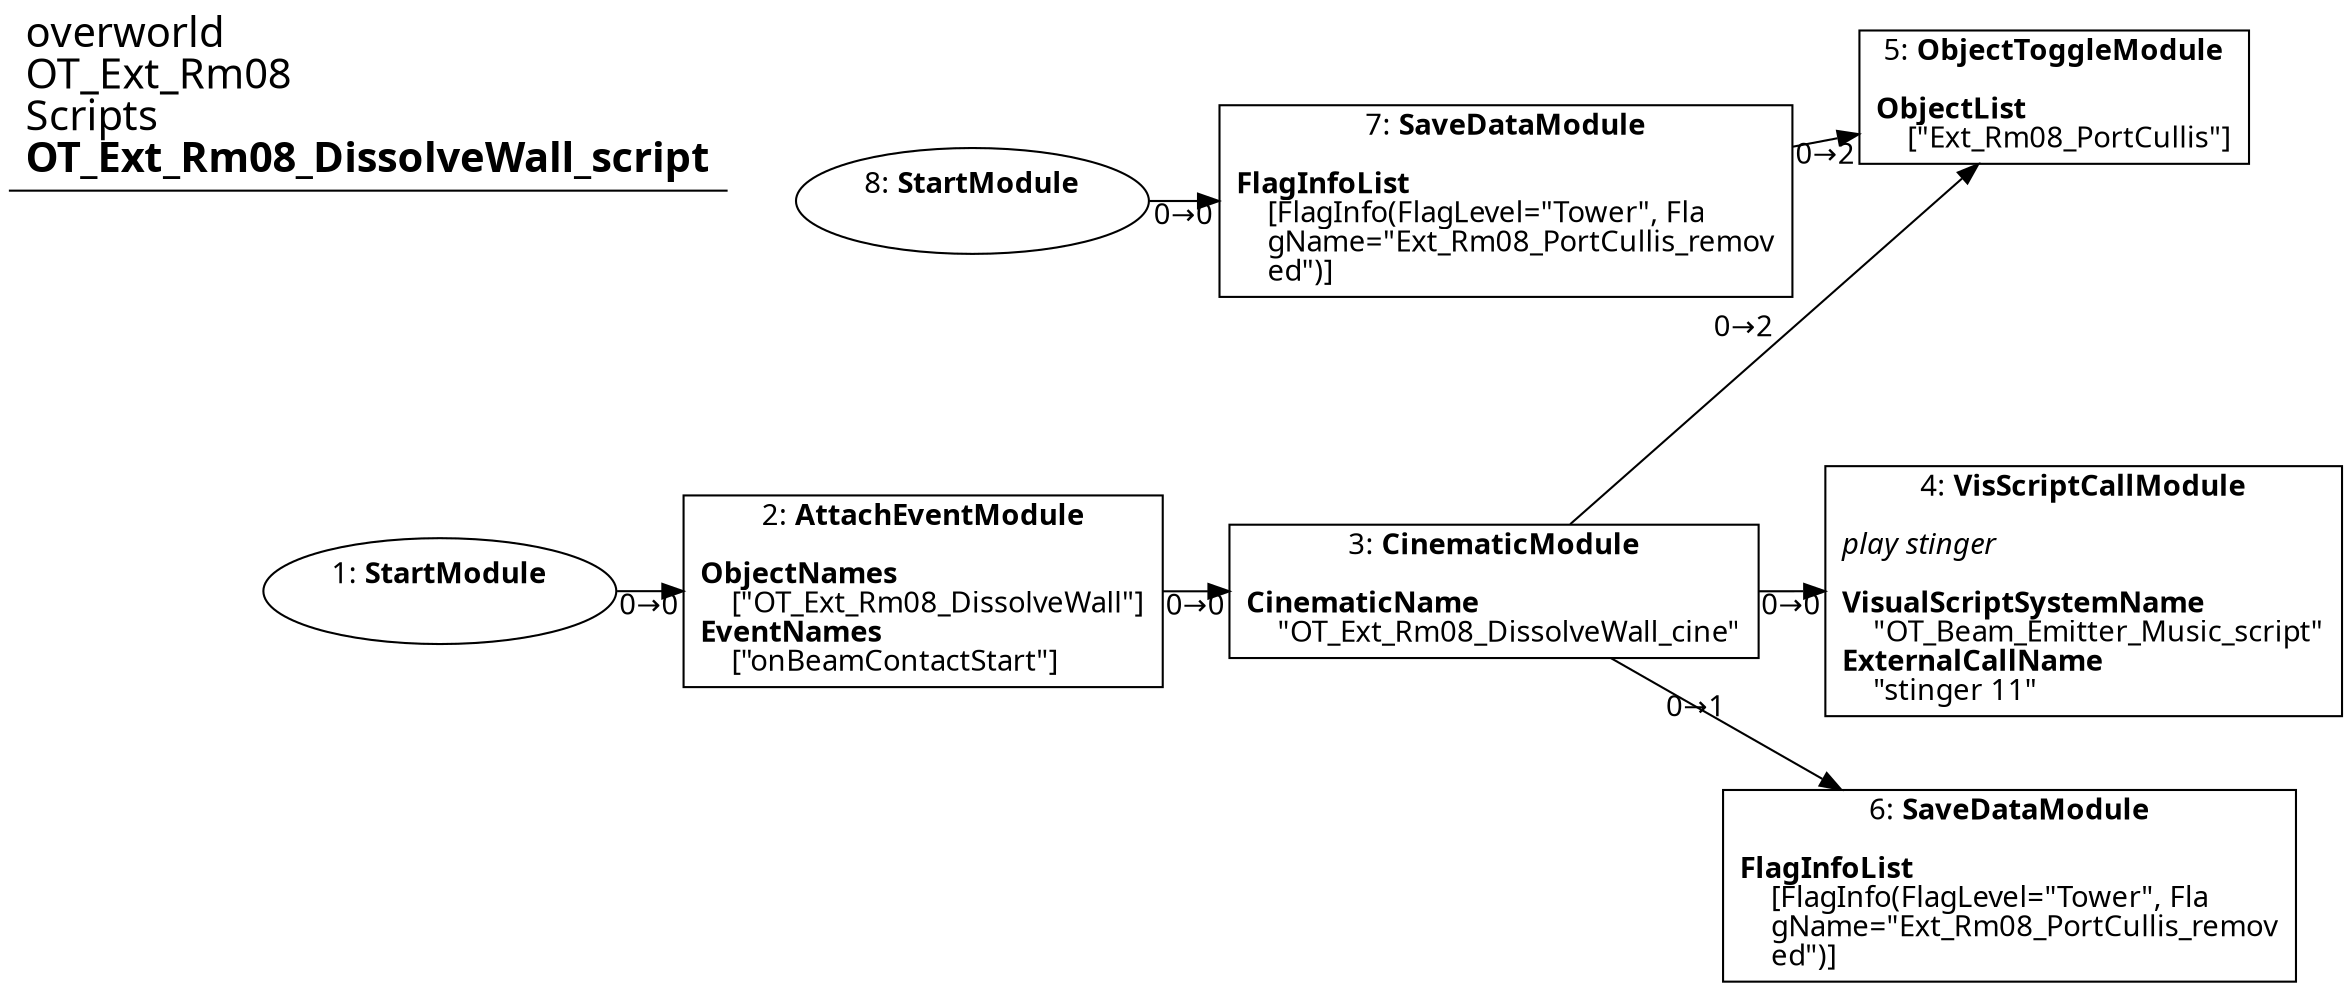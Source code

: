 digraph {
    layout = fdp;
    overlap = prism;
    sep = "+16";
    splines = spline;

    node [ shape = box ];

    graph [ fontname = "Segoe UI" ];
    node [ fontname = "Segoe UI" ];
    edge [ fontname = "Segoe UI" ];

    1 [ label = <1: <b>StartModule</b><br/><br/>> ];
    1 [ shape = oval ]
    1 [ pos = "0.13000001,-0.321!" ];
    1 -> 2 [ label = "0→0" ];

    2 [ label = <2: <b>AttachEventModule</b><br/><br/><b>ObjectNames</b><br align="left"/>    [&quot;OT_Ext_Rm08_DissolveWall&quot;]<br align="left"/><b>EventNames</b><br align="left"/>    [&quot;onBeamContactStart&quot;]<br align="left"/>> ];
    2 [ pos = "0.36100003,-0.321!" ];
    2 -> 3 [ label = "0→0" ];

    3 [ label = <3: <b>CinematicModule</b><br/><br/><b>CinematicName</b><br align="left"/>    &quot;OT_Ext_Rm08_DissolveWall_cine&quot;<br align="left"/>> ];
    3 [ pos = "0.647,-0.321!" ];
    3 -> 4 [ label = "0→0" ];
    3 -> 6 [ label = "0→1" ];
    3 -> 5 [ label = "0→2" ];

    4 [ label = <4: <b>VisScriptCallModule</b><br/><br/><i>play stinger<br align="left"/></i><br align="left"/><b>VisualScriptSystemName</b><br align="left"/>    &quot;OT_Beam_Emitter_Music_script&quot;<br align="left"/><b>ExternalCallName</b><br align="left"/>    &quot;stinger 11&quot;<br align="left"/>> ];
    4 [ pos = "0.89800006,-0.321!" ];

    5 [ label = <5: <b>ObjectToggleModule</b><br/><br/><b>ObjectList</b><br align="left"/>    [&quot;Ext_Rm08_PortCullis&quot;]<br align="left"/>> ];
    5 [ pos = "0.883,-0.05!" ];

    6 [ label = <6: <b>SaveDataModule</b><br/><br/><b>FlagInfoList</b><br align="left"/>    [FlagInfo(FlagLevel=&quot;Tower&quot;, Fla<br align="left"/>    gName=&quot;Ext_Rm08_PortCullis_remov<br align="left"/>    ed&quot;)]<br align="left"/>> ];
    6 [ pos = "0.88900006,-0.48800004!" ];

    7 [ label = <7: <b>SaveDataModule</b><br/><br/><b>FlagInfoList</b><br align="left"/>    [FlagInfo(FlagLevel=&quot;Tower&quot;, Fla<br align="left"/>    gName=&quot;Ext_Rm08_PortCullis_remov<br align="left"/>    ed&quot;)]<br align="left"/>> ];
    7 [ pos = "0.64100003,-0.096!" ];
    7 -> 5 [ label = "0→2" ];

    8 [ label = <8: <b>StartModule</b><br/><br/>> ];
    8 [ shape = oval ]
    8 [ pos = "0.40600002,-0.096!" ];
    8 -> 7 [ label = "0→0" ];

    title [ pos = "0.12900001,-0.049000002!" ];
    title [ shape = underline ];
    title [ label = <<font point-size="20">overworld<br align="left"/>OT_Ext_Rm08<br align="left"/>Scripts<br align="left"/><b>OT_Ext_Rm08_DissolveWall_script</b><br align="left"/></font>> ];
}
